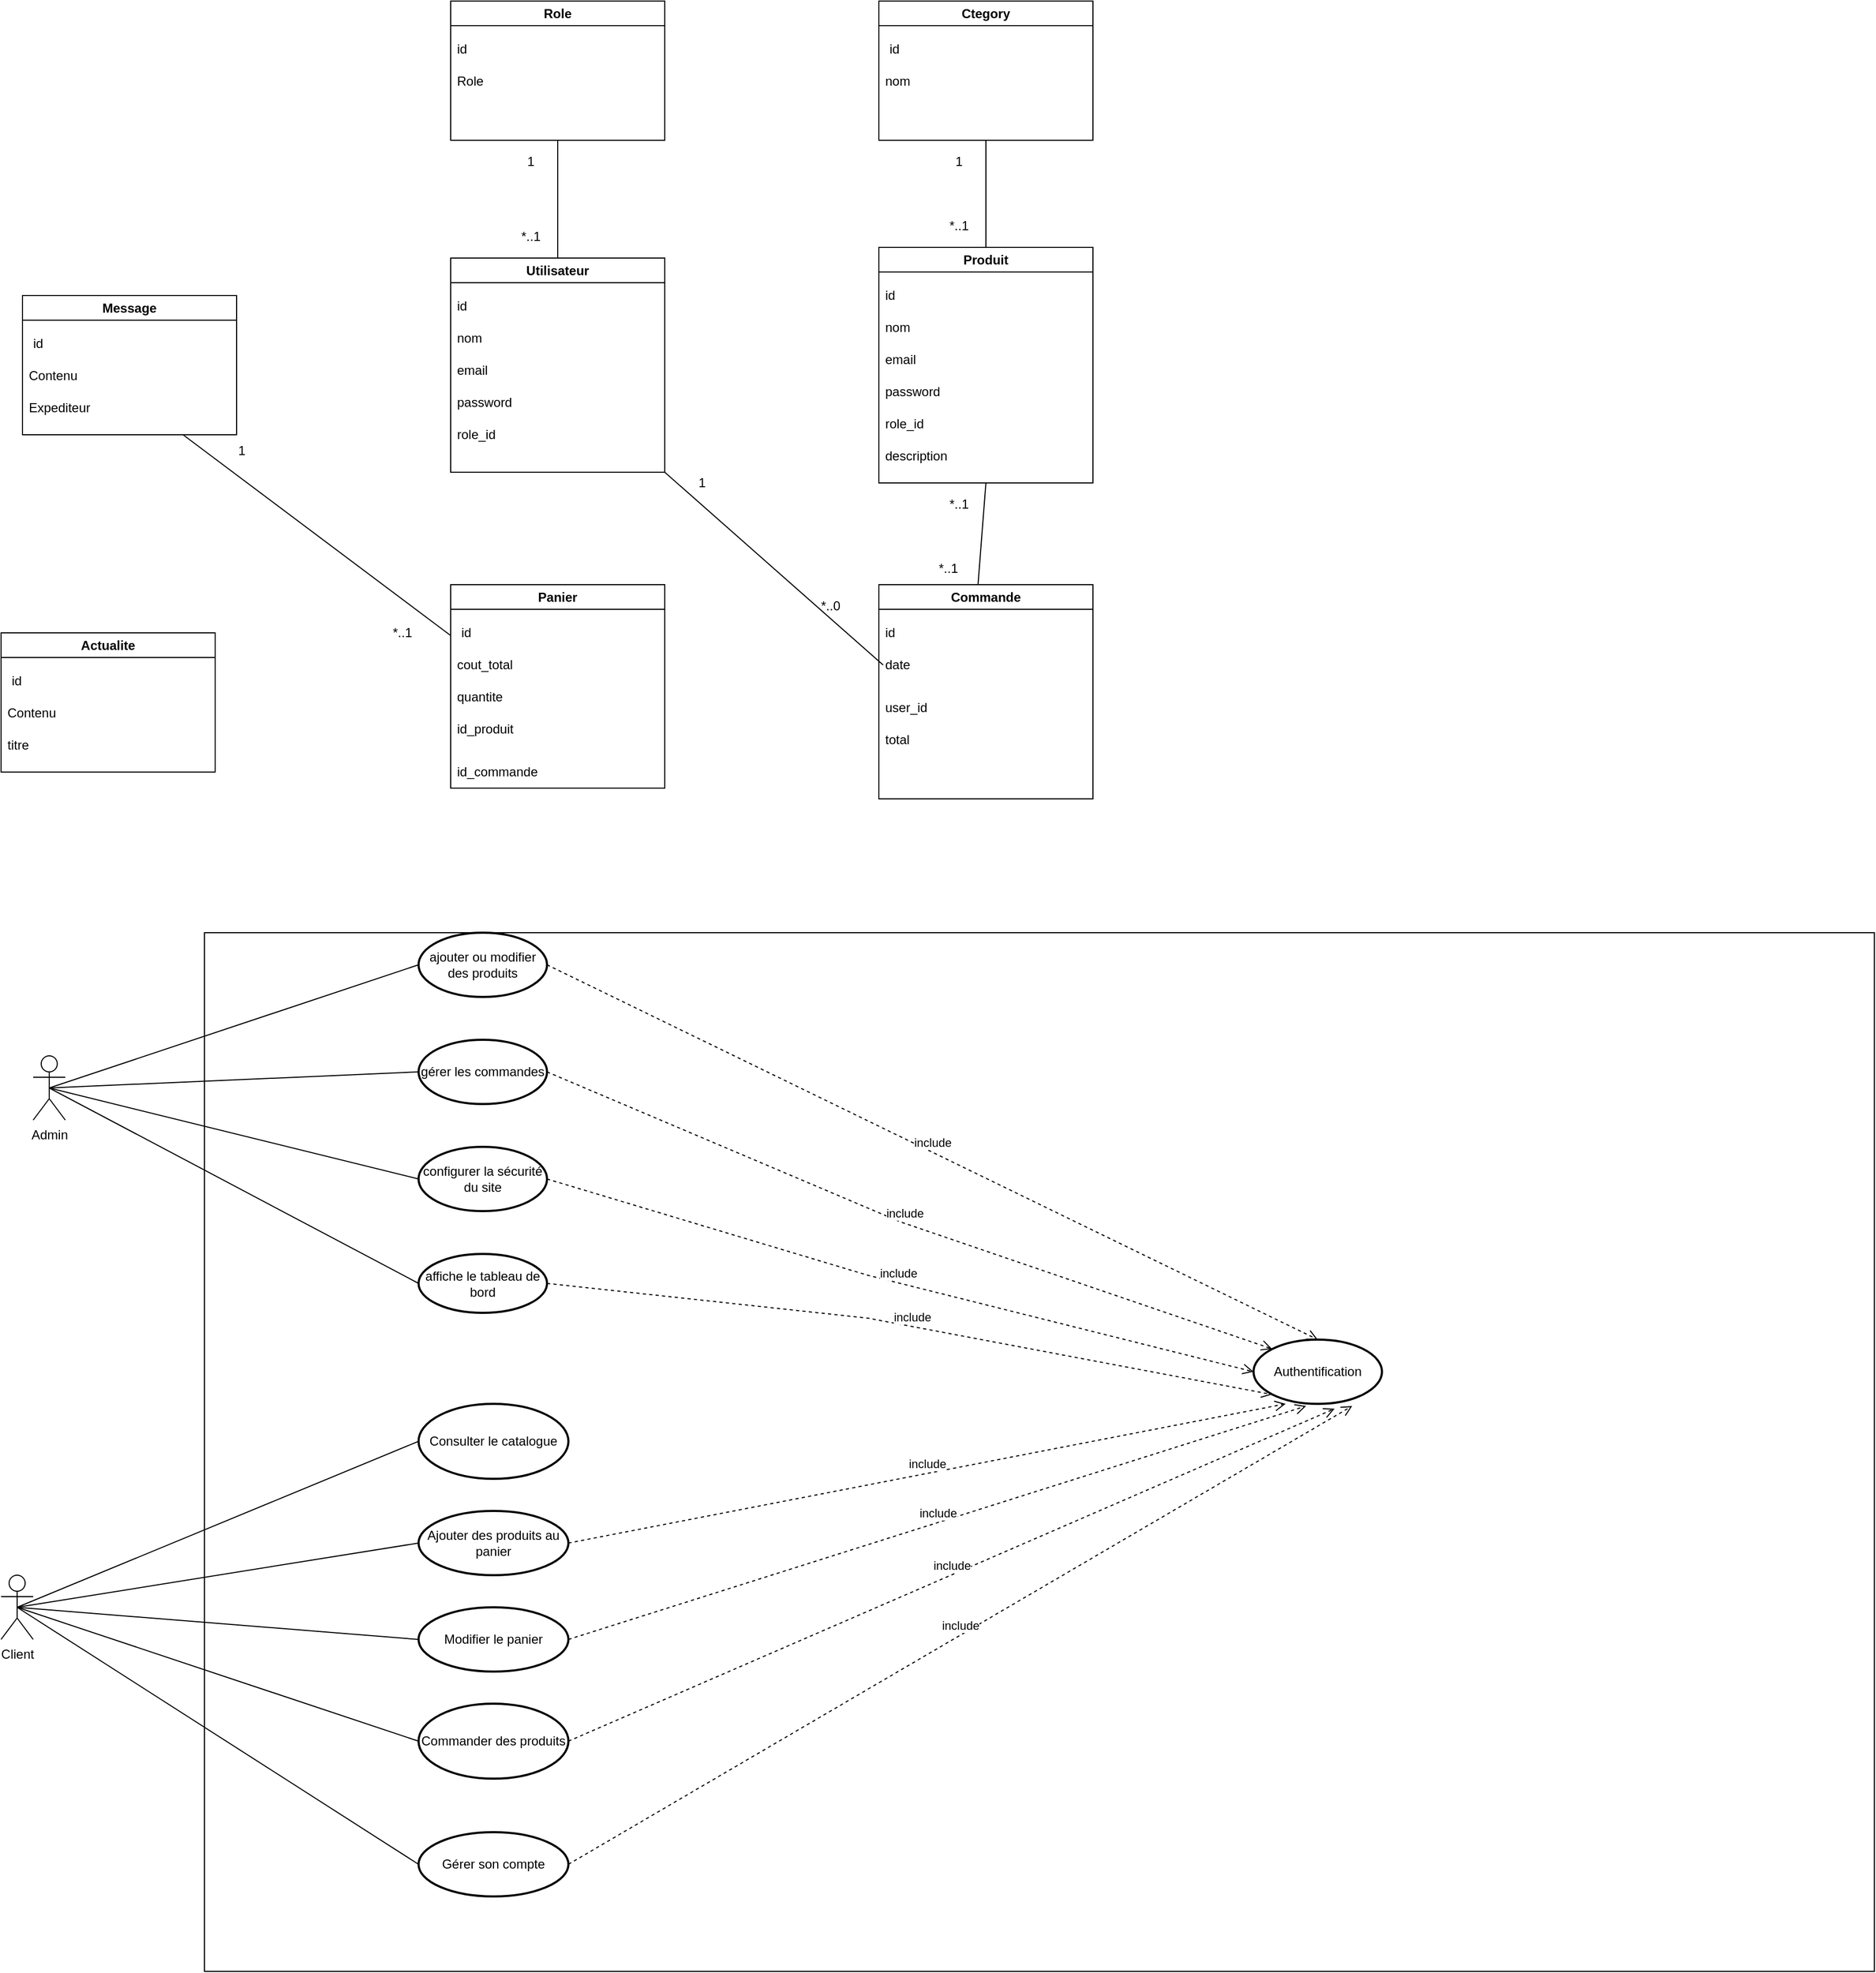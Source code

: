 <mxfile version="23.1.2" type="device">
  <diagram name="Page-1" id="w-AO2oY3xEiabaqc_aHZ">
    <mxGraphModel dx="1538" dy="631" grid="1" gridSize="10" guides="1" tooltips="1" connect="1" arrows="1" fold="1" page="1" pageScale="1" pageWidth="850" pageHeight="1100" math="0" shadow="0">
      <root>
        <mxCell id="0" />
        <mxCell id="1" parent="0" />
        <mxCell id="ox-q-ZT7i7WYUFl5W0vj-4" value="Produit" style="swimlane;whiteSpace=wrap;html=1;" parent="1" vertex="1">
          <mxGeometry x="840" y="230" width="200" height="220" as="geometry" />
        </mxCell>
        <mxCell id="ox-q-ZT7i7WYUFl5W0vj-5" value="id&lt;br&gt;" style="text;html=1;strokeColor=none;fillColor=none;align=left;verticalAlign=middle;whiteSpace=wrap;rounded=0;" parent="ox-q-ZT7i7WYUFl5W0vj-4" vertex="1">
          <mxGeometry x="4" y="30" width="185" height="30" as="geometry" />
        </mxCell>
        <mxCell id="ox-q-ZT7i7WYUFl5W0vj-6" value="nom" style="text;html=1;strokeColor=none;fillColor=none;align=left;verticalAlign=middle;whiteSpace=wrap;rounded=0;" parent="ox-q-ZT7i7WYUFl5W0vj-4" vertex="1">
          <mxGeometry x="4" y="60" width="185" height="30" as="geometry" />
        </mxCell>
        <mxCell id="ox-q-ZT7i7WYUFl5W0vj-7" value="email" style="text;html=1;strokeColor=none;fillColor=none;align=left;verticalAlign=middle;whiteSpace=wrap;rounded=0;" parent="ox-q-ZT7i7WYUFl5W0vj-4" vertex="1">
          <mxGeometry x="4" y="90" width="185" height="30" as="geometry" />
        </mxCell>
        <mxCell id="ox-q-ZT7i7WYUFl5W0vj-8" value="password" style="text;html=1;strokeColor=none;fillColor=none;align=left;verticalAlign=middle;whiteSpace=wrap;rounded=0;" parent="ox-q-ZT7i7WYUFl5W0vj-4" vertex="1">
          <mxGeometry x="4" y="120" width="185" height="30" as="geometry" />
        </mxCell>
        <mxCell id="ox-q-ZT7i7WYUFl5W0vj-9" value="role_id" style="text;html=1;strokeColor=none;fillColor=none;align=left;verticalAlign=middle;whiteSpace=wrap;rounded=0;" parent="ox-q-ZT7i7WYUFl5W0vj-4" vertex="1">
          <mxGeometry x="4" y="150" width="185" height="30" as="geometry" />
        </mxCell>
        <mxCell id="ox-q-ZT7i7WYUFl5W0vj-57" value="description" style="text;html=1;strokeColor=none;fillColor=none;align=left;verticalAlign=middle;whiteSpace=wrap;rounded=0;" parent="ox-q-ZT7i7WYUFl5W0vj-4" vertex="1">
          <mxGeometry x="4" y="180" width="185" height="30" as="geometry" />
        </mxCell>
        <mxCell id="ox-q-ZT7i7WYUFl5W0vj-19" value="Utilisateur" style="swimlane;whiteSpace=wrap;html=1;" parent="1" vertex="1">
          <mxGeometry x="440" y="240" width="200" height="200" as="geometry" />
        </mxCell>
        <mxCell id="ox-q-ZT7i7WYUFl5W0vj-20" value="id&lt;br&gt;" style="text;html=1;strokeColor=none;fillColor=none;align=left;verticalAlign=middle;whiteSpace=wrap;rounded=0;" parent="ox-q-ZT7i7WYUFl5W0vj-19" vertex="1">
          <mxGeometry x="4" y="30" width="185" height="30" as="geometry" />
        </mxCell>
        <mxCell id="ox-q-ZT7i7WYUFl5W0vj-21" value="nom" style="text;html=1;strokeColor=none;fillColor=none;align=left;verticalAlign=middle;whiteSpace=wrap;rounded=0;" parent="ox-q-ZT7i7WYUFl5W0vj-19" vertex="1">
          <mxGeometry x="4" y="60" width="185" height="30" as="geometry" />
        </mxCell>
        <mxCell id="ox-q-ZT7i7WYUFl5W0vj-22" value="email" style="text;html=1;strokeColor=none;fillColor=none;align=left;verticalAlign=middle;whiteSpace=wrap;rounded=0;" parent="ox-q-ZT7i7WYUFl5W0vj-19" vertex="1">
          <mxGeometry x="4" y="90" width="185" height="30" as="geometry" />
        </mxCell>
        <mxCell id="ox-q-ZT7i7WYUFl5W0vj-23" value="password" style="text;html=1;strokeColor=none;fillColor=none;align=left;verticalAlign=middle;whiteSpace=wrap;rounded=0;" parent="ox-q-ZT7i7WYUFl5W0vj-19" vertex="1">
          <mxGeometry x="4" y="120" width="185" height="30" as="geometry" />
        </mxCell>
        <mxCell id="x1FqibOfWUKyzhzph1dA-3" value="role_id" style="text;html=1;strokeColor=none;fillColor=none;align=left;verticalAlign=middle;whiteSpace=wrap;rounded=0;" vertex="1" parent="ox-q-ZT7i7WYUFl5W0vj-19">
          <mxGeometry x="4" y="150" width="185" height="30" as="geometry" />
        </mxCell>
        <mxCell id="ox-q-ZT7i7WYUFl5W0vj-37" value="Commande" style="swimlane;whiteSpace=wrap;html=1;" parent="1" vertex="1">
          <mxGeometry x="840" y="545" width="200" height="200" as="geometry" />
        </mxCell>
        <mxCell id="ox-q-ZT7i7WYUFl5W0vj-38" value="id&lt;br&gt;" style="text;html=1;strokeColor=none;fillColor=none;align=left;verticalAlign=middle;whiteSpace=wrap;rounded=0;" parent="ox-q-ZT7i7WYUFl5W0vj-37" vertex="1">
          <mxGeometry x="4" y="30" width="185" height="30" as="geometry" />
        </mxCell>
        <mxCell id="ox-q-ZT7i7WYUFl5W0vj-39" value="date" style="text;html=1;strokeColor=none;fillColor=none;align=left;verticalAlign=middle;whiteSpace=wrap;rounded=0;" parent="ox-q-ZT7i7WYUFl5W0vj-37" vertex="1">
          <mxGeometry x="4" y="60" width="185" height="30" as="geometry" />
        </mxCell>
        <mxCell id="ox-q-ZT7i7WYUFl5W0vj-41" value="user_id" style="text;html=1;strokeColor=none;fillColor=none;align=left;verticalAlign=middle;whiteSpace=wrap;rounded=0;" parent="ox-q-ZT7i7WYUFl5W0vj-37" vertex="1">
          <mxGeometry x="4" y="100" width="185" height="30" as="geometry" />
        </mxCell>
        <mxCell id="ox-q-ZT7i7WYUFl5W0vj-58" value="total" style="text;html=1;strokeColor=none;fillColor=none;align=left;verticalAlign=middle;whiteSpace=wrap;rounded=0;" parent="ox-q-ZT7i7WYUFl5W0vj-37" vertex="1">
          <mxGeometry x="4" y="130" width="185" height="30" as="geometry" />
        </mxCell>
        <mxCell id="ox-q-ZT7i7WYUFl5W0vj-46" value="Panier" style="swimlane;whiteSpace=wrap;html=1;startSize=23;" parent="1" vertex="1">
          <mxGeometry x="440" y="545" width="200" height="190" as="geometry" />
        </mxCell>
        <mxCell id="ox-q-ZT7i7WYUFl5W0vj-47" value="id&lt;br&gt;" style="text;html=1;strokeColor=none;fillColor=none;align=left;verticalAlign=middle;whiteSpace=wrap;rounded=0;" parent="ox-q-ZT7i7WYUFl5W0vj-46" vertex="1">
          <mxGeometry x="7.5" y="30" width="185" height="30" as="geometry" />
        </mxCell>
        <mxCell id="ox-q-ZT7i7WYUFl5W0vj-48" value="cout_total" style="text;html=1;strokeColor=none;fillColor=none;align=left;verticalAlign=middle;whiteSpace=wrap;rounded=0;" parent="ox-q-ZT7i7WYUFl5W0vj-46" vertex="1">
          <mxGeometry x="4" y="60" width="185" height="30" as="geometry" />
        </mxCell>
        <mxCell id="ox-q-ZT7i7WYUFl5W0vj-49" value="quantite&amp;nbsp; &amp;nbsp;&amp;nbsp;" style="text;html=1;strokeColor=none;fillColor=none;align=left;verticalAlign=middle;whiteSpace=wrap;rounded=0;" parent="ox-q-ZT7i7WYUFl5W0vj-46" vertex="1">
          <mxGeometry x="4" y="90" width="185" height="30" as="geometry" />
        </mxCell>
        <mxCell id="ox-q-ZT7i7WYUFl5W0vj-77" value="id_produit" style="text;html=1;strokeColor=none;fillColor=none;align=left;verticalAlign=middle;whiteSpace=wrap;rounded=0;" parent="ox-q-ZT7i7WYUFl5W0vj-46" vertex="1">
          <mxGeometry x="4" y="120" width="185" height="30" as="geometry" />
        </mxCell>
        <mxCell id="ox-q-ZT7i7WYUFl5W0vj-78" value="id_commande" style="text;html=1;strokeColor=none;fillColor=none;align=left;verticalAlign=middle;whiteSpace=wrap;rounded=0;" parent="ox-q-ZT7i7WYUFl5W0vj-46" vertex="1">
          <mxGeometry x="4" y="160" width="185" height="30" as="geometry" />
        </mxCell>
        <mxCell id="ox-q-ZT7i7WYUFl5W0vj-59" value="Role" style="swimlane;whiteSpace=wrap;html=1;startSize=23;" parent="1" vertex="1">
          <mxGeometry x="440" width="200" height="130" as="geometry" />
        </mxCell>
        <mxCell id="ox-q-ZT7i7WYUFl5W0vj-60" value="id" style="text;html=1;strokeColor=none;fillColor=none;align=left;verticalAlign=middle;whiteSpace=wrap;rounded=0;" parent="ox-q-ZT7i7WYUFl5W0vj-59" vertex="1">
          <mxGeometry x="4" y="30" width="185" height="30" as="geometry" />
        </mxCell>
        <mxCell id="ox-q-ZT7i7WYUFl5W0vj-61" value="Role&amp;nbsp;" style="text;html=1;strokeColor=none;fillColor=none;align=left;verticalAlign=middle;whiteSpace=wrap;rounded=0;" parent="ox-q-ZT7i7WYUFl5W0vj-59" vertex="1">
          <mxGeometry x="4" y="60" width="185" height="30" as="geometry" />
        </mxCell>
        <mxCell id="ox-q-ZT7i7WYUFl5W0vj-80" value="*..1" style="text;html=1;strokeColor=none;fillColor=none;align=center;verticalAlign=middle;whiteSpace=wrap;rounded=0;" parent="1" vertex="1">
          <mxGeometry x="500" y="210" width="30" height="20" as="geometry" />
        </mxCell>
        <mxCell id="ox-q-ZT7i7WYUFl5W0vj-82" value="1" style="text;html=1;strokeColor=none;fillColor=none;align=center;verticalAlign=middle;whiteSpace=wrap;rounded=0;" parent="1" vertex="1">
          <mxGeometry x="500" y="140" width="30" height="20" as="geometry" />
        </mxCell>
        <mxCell id="ox-q-ZT7i7WYUFl5W0vj-89" value="Admin" style="shape=umlActor;verticalLabelPosition=bottom;verticalAlign=top;html=1;outlineConnect=0;" parent="1" vertex="1">
          <mxGeometry x="50" y="985" width="30" height="60" as="geometry" />
        </mxCell>
        <mxCell id="ox-q-ZT7i7WYUFl5W0vj-90" value="Client" style="shape=umlActor;verticalLabelPosition=bottom;verticalAlign=top;html=1;outlineConnect=0;" parent="1" vertex="1">
          <mxGeometry x="20" y="1470" width="30" height="60" as="geometry" />
        </mxCell>
        <mxCell id="ox-q-ZT7i7WYUFl5W0vj-94" value="" style="rounded=0;whiteSpace=wrap;html=1;" parent="1" vertex="1">
          <mxGeometry x="210" y="870" width="1560" height="970" as="geometry" />
        </mxCell>
        <mxCell id="ox-q-ZT7i7WYUFl5W0vj-96" value="Consulter le catalogue" style="strokeWidth=2;html=1;shape=mxgraph.flowchart.start_1;whiteSpace=wrap;" parent="1" vertex="1">
          <mxGeometry x="410" y="1310" width="140" height="70" as="geometry" />
        </mxCell>
        <mxCell id="ox-q-ZT7i7WYUFl5W0vj-97" value="Ajouter des produits au panier" style="strokeWidth=2;html=1;shape=mxgraph.flowchart.start_1;whiteSpace=wrap;" parent="1" vertex="1">
          <mxGeometry x="410" y="1410" width="140" height="60" as="geometry" />
        </mxCell>
        <mxCell id="ox-q-ZT7i7WYUFl5W0vj-98" value="Modifier le panier" style="strokeWidth=2;html=1;shape=mxgraph.flowchart.start_1;whiteSpace=wrap;" parent="1" vertex="1">
          <mxGeometry x="410" y="1500" width="140" height="60" as="geometry" />
        </mxCell>
        <mxCell id="ox-q-ZT7i7WYUFl5W0vj-99" value="Commander des produits" style="strokeWidth=2;html=1;shape=mxgraph.flowchart.start_1;whiteSpace=wrap;" parent="1" vertex="1">
          <mxGeometry x="410" y="1590" width="140" height="70" as="geometry" />
        </mxCell>
        <mxCell id="ox-q-ZT7i7WYUFl5W0vj-100" value="Gérer son compte" style="strokeWidth=2;html=1;shape=mxgraph.flowchart.start_1;whiteSpace=wrap;" parent="1" vertex="1">
          <mxGeometry x="410" y="1710" width="140" height="60" as="geometry" />
        </mxCell>
        <mxCell id="ox-q-ZT7i7WYUFl5W0vj-103" value="" style="endArrow=none;html=1;rounded=0;exitX=0.5;exitY=0.5;exitDx=0;exitDy=0;exitPerimeter=0;entryX=0;entryY=0.5;entryDx=0;entryDy=0;entryPerimeter=0;" parent="1" source="ox-q-ZT7i7WYUFl5W0vj-89" target="ox-q-ZT7i7WYUFl5W0vj-106" edge="1">
          <mxGeometry width="50" height="50" relative="1" as="geometry">
            <mxPoint x="480" y="1170" as="sourcePoint" />
            <mxPoint x="220" y="1015" as="targetPoint" />
          </mxGeometry>
        </mxCell>
        <mxCell id="ox-q-ZT7i7WYUFl5W0vj-105" value="affiche le tableau de bord" style="strokeWidth=2;html=1;shape=mxgraph.flowchart.start_1;whiteSpace=wrap;" parent="1" vertex="1">
          <mxGeometry x="410" y="1170" width="120" height="55" as="geometry" />
        </mxCell>
        <mxCell id="ox-q-ZT7i7WYUFl5W0vj-106" value="ajouter ou modifier des produits" style="strokeWidth=2;html=1;shape=mxgraph.flowchart.start_1;whiteSpace=wrap;" parent="1" vertex="1">
          <mxGeometry x="410" y="870" width="120" height="60" as="geometry" />
        </mxCell>
        <mxCell id="ox-q-ZT7i7WYUFl5W0vj-107" value="gérer les commandes" style="strokeWidth=2;html=1;shape=mxgraph.flowchart.start_1;whiteSpace=wrap;" parent="1" vertex="1">
          <mxGeometry x="410" y="970" width="120" height="60" as="geometry" />
        </mxCell>
        <mxCell id="ox-q-ZT7i7WYUFl5W0vj-108" value="configurer la sécurité du site" style="strokeWidth=2;html=1;shape=mxgraph.flowchart.start_1;whiteSpace=wrap;" parent="1" vertex="1">
          <mxGeometry x="410" y="1070" width="120" height="60" as="geometry" />
        </mxCell>
        <mxCell id="ox-q-ZT7i7WYUFl5W0vj-110" value="" style="endArrow=none;html=1;rounded=0;entryX=0;entryY=0.5;entryDx=0;entryDy=0;entryPerimeter=0;exitX=0.5;exitY=0.5;exitDx=0;exitDy=0;exitPerimeter=0;" parent="1" source="ox-q-ZT7i7WYUFl5W0vj-90" target="ox-q-ZT7i7WYUFl5W0vj-96" edge="1">
          <mxGeometry width="50" height="50" relative="1" as="geometry">
            <mxPoint x="90" y="1240" as="sourcePoint" />
            <mxPoint x="250" y="1399.5" as="targetPoint" />
          </mxGeometry>
        </mxCell>
        <mxCell id="ox-q-ZT7i7WYUFl5W0vj-111" value="" style="endArrow=none;html=1;rounded=0;entryX=0;entryY=0.5;entryDx=0;entryDy=0;entryPerimeter=0;exitX=0.5;exitY=0.5;exitDx=0;exitDy=0;exitPerimeter=0;" parent="1" source="ox-q-ZT7i7WYUFl5W0vj-90" target="ox-q-ZT7i7WYUFl5W0vj-97" edge="1">
          <mxGeometry width="50" height="50" relative="1" as="geometry">
            <mxPoint x="90" y="1250" as="sourcePoint" />
            <mxPoint x="260" y="1295" as="targetPoint" />
          </mxGeometry>
        </mxCell>
        <mxCell id="ox-q-ZT7i7WYUFl5W0vj-112" value="" style="endArrow=none;html=1;rounded=0;entryX=0;entryY=0.5;entryDx=0;entryDy=0;entryPerimeter=0;exitX=0.5;exitY=0.5;exitDx=0;exitDy=0;exitPerimeter=0;" parent="1" source="ox-q-ZT7i7WYUFl5W0vj-90" target="ox-q-ZT7i7WYUFl5W0vj-98" edge="1">
          <mxGeometry width="50" height="50" relative="1" as="geometry">
            <mxPoint x="90" y="1260" as="sourcePoint" />
            <mxPoint x="260" y="1355" as="targetPoint" />
          </mxGeometry>
        </mxCell>
        <mxCell id="ox-q-ZT7i7WYUFl5W0vj-113" value="" style="endArrow=none;html=1;rounded=0;entryX=0;entryY=0.5;entryDx=0;entryDy=0;entryPerimeter=0;exitX=0.5;exitY=0.5;exitDx=0;exitDy=0;exitPerimeter=0;" parent="1" source="ox-q-ZT7i7WYUFl5W0vj-90" target="ox-q-ZT7i7WYUFl5W0vj-99" edge="1">
          <mxGeometry width="50" height="50" relative="1" as="geometry">
            <mxPoint x="90" y="1270" as="sourcePoint" />
            <mxPoint x="260" y="1415" as="targetPoint" />
          </mxGeometry>
        </mxCell>
        <mxCell id="ox-q-ZT7i7WYUFl5W0vj-114" value="" style="endArrow=none;html=1;rounded=0;entryX=0;entryY=0.5;entryDx=0;entryDy=0;entryPerimeter=0;exitX=0.5;exitY=0.5;exitDx=0;exitDy=0;exitPerimeter=0;" parent="1" source="ox-q-ZT7i7WYUFl5W0vj-90" target="ox-q-ZT7i7WYUFl5W0vj-100" edge="1">
          <mxGeometry width="50" height="50" relative="1" as="geometry">
            <mxPoint x="90" y="1280" as="sourcePoint" />
            <mxPoint x="270" y="1425" as="targetPoint" />
          </mxGeometry>
        </mxCell>
        <mxCell id="ox-q-ZT7i7WYUFl5W0vj-122" value="Authentification" style="strokeWidth=2;html=1;shape=mxgraph.flowchart.start_1;whiteSpace=wrap;" parent="1" vertex="1">
          <mxGeometry x="1190" y="1250" width="120" height="60" as="geometry" />
        </mxCell>
        <mxCell id="ox-q-ZT7i7WYUFl5W0vj-123" value="" style="endArrow=none;html=1;rounded=0;exitX=0.5;exitY=0.5;exitDx=0;exitDy=0;exitPerimeter=0;entryX=0;entryY=0.5;entryDx=0;entryDy=0;entryPerimeter=0;" parent="1" source="ox-q-ZT7i7WYUFl5W0vj-89" target="ox-q-ZT7i7WYUFl5W0vj-107" edge="1">
          <mxGeometry width="50" height="50" relative="1" as="geometry">
            <mxPoint x="75" y="1025" as="sourcePoint" />
            <mxPoint x="280" y="930" as="targetPoint" />
          </mxGeometry>
        </mxCell>
        <mxCell id="ox-q-ZT7i7WYUFl5W0vj-124" value="" style="endArrow=none;html=1;rounded=0;exitX=0.5;exitY=0.5;exitDx=0;exitDy=0;exitPerimeter=0;entryX=0;entryY=0.5;entryDx=0;entryDy=0;entryPerimeter=0;" parent="1" source="ox-q-ZT7i7WYUFl5W0vj-89" target="ox-q-ZT7i7WYUFl5W0vj-108" edge="1">
          <mxGeometry width="50" height="50" relative="1" as="geometry">
            <mxPoint x="75" y="1025" as="sourcePoint" />
            <mxPoint x="280" y="990" as="targetPoint" />
          </mxGeometry>
        </mxCell>
        <mxCell id="ox-q-ZT7i7WYUFl5W0vj-125" value="" style="endArrow=none;html=1;rounded=0;exitX=0.5;exitY=0.5;exitDx=0;exitDy=0;exitPerimeter=0;entryX=0;entryY=0.5;entryDx=0;entryDy=0;entryPerimeter=0;" parent="1" source="ox-q-ZT7i7WYUFl5W0vj-89" target="ox-q-ZT7i7WYUFl5W0vj-105" edge="1">
          <mxGeometry width="50" height="50" relative="1" as="geometry">
            <mxPoint x="75" y="1025" as="sourcePoint" />
            <mxPoint x="280" y="1060" as="targetPoint" />
          </mxGeometry>
        </mxCell>
        <mxCell id="ox-q-ZT7i7WYUFl5W0vj-127" value="include" style="html=1;verticalAlign=bottom;endArrow=open;dashed=1;endSize=8;curved=0;rounded=0;exitX=1;exitY=0.5;exitDx=0;exitDy=0;exitPerimeter=0;entryX=0.5;entryY=0;entryDx=0;entryDy=0;entryPerimeter=0;" parent="1" source="ox-q-ZT7i7WYUFl5W0vj-106" target="ox-q-ZT7i7WYUFl5W0vj-122" edge="1">
          <mxGeometry relative="1" as="geometry">
            <mxPoint x="1000" y="1280" as="sourcePoint" />
            <mxPoint x="920" y="1280" as="targetPoint" />
          </mxGeometry>
        </mxCell>
        <mxCell id="ox-q-ZT7i7WYUFl5W0vj-128" value="include" style="html=1;verticalAlign=bottom;endArrow=open;dashed=1;endSize=8;curved=0;rounded=0;exitX=1;exitY=0.5;exitDx=0;exitDy=0;exitPerimeter=0;entryX=0.145;entryY=0.145;entryDx=0;entryDy=0;entryPerimeter=0;" parent="1" source="ox-q-ZT7i7WYUFl5W0vj-107" target="ox-q-ZT7i7WYUFl5W0vj-122" edge="1">
          <mxGeometry relative="1" as="geometry">
            <mxPoint x="540" y="910" as="sourcePoint" />
            <mxPoint x="1100" y="1290" as="targetPoint" />
            <Array as="points">
              <mxPoint x="860" y="1140" />
            </Array>
          </mxGeometry>
        </mxCell>
        <mxCell id="ox-q-ZT7i7WYUFl5W0vj-130" value="include" style="html=1;verticalAlign=bottom;endArrow=open;dashed=1;endSize=8;curved=0;rounded=0;exitX=1;exitY=0.5;exitDx=0;exitDy=0;exitPerimeter=0;entryX=0;entryY=0.5;entryDx=0;entryDy=0;entryPerimeter=0;" parent="1" source="ox-q-ZT7i7WYUFl5W0vj-108" target="ox-q-ZT7i7WYUFl5W0vj-122" edge="1">
          <mxGeometry relative="1" as="geometry">
            <mxPoint x="550" y="1020" as="sourcePoint" />
            <mxPoint x="1127" y="1321" as="targetPoint" />
            <Array as="points">
              <mxPoint x="830" y="1190" />
            </Array>
          </mxGeometry>
        </mxCell>
        <mxCell id="ox-q-ZT7i7WYUFl5W0vj-131" value="include" style="html=1;verticalAlign=bottom;endArrow=open;dashed=1;endSize=8;curved=0;rounded=0;exitX=1;exitY=0.5;exitDx=0;exitDy=0;exitPerimeter=0;entryX=0.145;entryY=0.855;entryDx=0;entryDy=0;entryPerimeter=0;" parent="1" source="ox-q-ZT7i7WYUFl5W0vj-105" target="ox-q-ZT7i7WYUFl5W0vj-122" edge="1">
          <mxGeometry relative="1" as="geometry">
            <mxPoint x="560" y="1030" as="sourcePoint" />
            <mxPoint x="1137" y="1331" as="targetPoint" />
            <Array as="points">
              <mxPoint x="830" y="1230" />
            </Array>
          </mxGeometry>
        </mxCell>
        <mxCell id="ox-q-ZT7i7WYUFl5W0vj-133" value="include" style="html=1;verticalAlign=bottom;endArrow=open;dashed=1;endSize=8;curved=0;rounded=0;exitX=1;exitY=0.5;exitDx=0;exitDy=0;exitPerimeter=0;entryX=0.25;entryY=1;entryDx=0;entryDy=0;entryPerimeter=0;" parent="1" source="ox-q-ZT7i7WYUFl5W0vj-97" target="ox-q-ZT7i7WYUFl5W0vj-122" edge="1">
          <mxGeometry relative="1" as="geometry">
            <mxPoint x="560" y="1355" as="sourcePoint" />
            <mxPoint x="1120" y="1310" as="targetPoint" />
          </mxGeometry>
        </mxCell>
        <mxCell id="ox-q-ZT7i7WYUFl5W0vj-134" value="include" style="html=1;verticalAlign=bottom;endArrow=open;dashed=1;endSize=8;curved=0;rounded=0;exitX=1;exitY=0.5;exitDx=0;exitDy=0;exitPerimeter=0;entryX=0.409;entryY=1.034;entryDx=0;entryDy=0;entryPerimeter=0;" parent="1" source="ox-q-ZT7i7WYUFl5W0vj-98" target="ox-q-ZT7i7WYUFl5W0vj-122" edge="1">
          <mxGeometry relative="1" as="geometry">
            <mxPoint x="560" y="1450" as="sourcePoint" />
            <mxPoint x="1152" y="1318" as="targetPoint" />
          </mxGeometry>
        </mxCell>
        <mxCell id="ox-q-ZT7i7WYUFl5W0vj-135" value="include" style="html=1;verticalAlign=bottom;endArrow=open;dashed=1;endSize=8;curved=0;rounded=0;exitX=1;exitY=0.5;exitDx=0;exitDy=0;exitPerimeter=0;entryX=0.631;entryY=1.076;entryDx=0;entryDy=0;entryPerimeter=0;" parent="1" source="ox-q-ZT7i7WYUFl5W0vj-99" target="ox-q-ZT7i7WYUFl5W0vj-122" edge="1">
          <mxGeometry relative="1" as="geometry">
            <mxPoint x="560" y="1540" as="sourcePoint" />
            <mxPoint x="1162" y="1328" as="targetPoint" />
          </mxGeometry>
        </mxCell>
        <mxCell id="ox-q-ZT7i7WYUFl5W0vj-136" value="include" style="html=1;verticalAlign=bottom;endArrow=open;dashed=1;endSize=8;curved=0;rounded=0;exitX=1;exitY=0.5;exitDx=0;exitDy=0;exitPerimeter=0;entryX=0.768;entryY=1.034;entryDx=0;entryDy=0;entryPerimeter=0;" parent="1" source="ox-q-ZT7i7WYUFl5W0vj-100" target="ox-q-ZT7i7WYUFl5W0vj-122" edge="1">
          <mxGeometry relative="1" as="geometry">
            <mxPoint x="560" y="1635" as="sourcePoint" />
            <mxPoint x="1185" y="1325" as="targetPoint" />
          </mxGeometry>
        </mxCell>
        <mxCell id="x1FqibOfWUKyzhzph1dA-8" value="Ctegory" style="swimlane;whiteSpace=wrap;html=1;startSize=23;" vertex="1" parent="1">
          <mxGeometry x="840" width="200" height="130" as="geometry" />
        </mxCell>
        <mxCell id="x1FqibOfWUKyzhzph1dA-9" value="id&lt;br&gt;" style="text;html=1;strokeColor=none;fillColor=none;align=left;verticalAlign=middle;whiteSpace=wrap;rounded=0;" vertex="1" parent="x1FqibOfWUKyzhzph1dA-8">
          <mxGeometry x="7.5" y="30" width="185" height="30" as="geometry" />
        </mxCell>
        <mxCell id="x1FqibOfWUKyzhzph1dA-10" value="nom" style="text;html=1;strokeColor=none;fillColor=none;align=left;verticalAlign=middle;whiteSpace=wrap;rounded=0;" vertex="1" parent="x1FqibOfWUKyzhzph1dA-8">
          <mxGeometry x="4" y="60" width="185" height="30" as="geometry" />
        </mxCell>
        <mxCell id="x1FqibOfWUKyzhzph1dA-14" value="Message" style="swimlane;whiteSpace=wrap;html=1;startSize=23;" vertex="1" parent="1">
          <mxGeometry x="40" y="275" width="200" height="130" as="geometry" />
        </mxCell>
        <mxCell id="x1FqibOfWUKyzhzph1dA-15" value="id&lt;br&gt;" style="text;html=1;strokeColor=none;fillColor=none;align=left;verticalAlign=middle;whiteSpace=wrap;rounded=0;" vertex="1" parent="x1FqibOfWUKyzhzph1dA-14">
          <mxGeometry x="7.5" y="30" width="185" height="30" as="geometry" />
        </mxCell>
        <mxCell id="x1FqibOfWUKyzhzph1dA-16" value="Contenu" style="text;html=1;strokeColor=none;fillColor=none;align=left;verticalAlign=middle;whiteSpace=wrap;rounded=0;" vertex="1" parent="x1FqibOfWUKyzhzph1dA-14">
          <mxGeometry x="4" y="60" width="185" height="30" as="geometry" />
        </mxCell>
        <mxCell id="x1FqibOfWUKyzhzph1dA-17" value="Expediteur" style="text;html=1;strokeColor=none;fillColor=none;align=left;verticalAlign=middle;whiteSpace=wrap;rounded=0;" vertex="1" parent="x1FqibOfWUKyzhzph1dA-14">
          <mxGeometry x="4" y="90" width="185" height="30" as="geometry" />
        </mxCell>
        <mxCell id="x1FqibOfWUKyzhzph1dA-20" value="Actualite" style="swimlane;whiteSpace=wrap;html=1;startSize=23;" vertex="1" parent="1">
          <mxGeometry x="20" y="590" width="200" height="130" as="geometry" />
        </mxCell>
        <mxCell id="x1FqibOfWUKyzhzph1dA-21" value="id&lt;br&gt;" style="text;html=1;strokeColor=none;fillColor=none;align=left;verticalAlign=middle;whiteSpace=wrap;rounded=0;" vertex="1" parent="x1FqibOfWUKyzhzph1dA-20">
          <mxGeometry x="7.5" y="30" width="185" height="30" as="geometry" />
        </mxCell>
        <mxCell id="x1FqibOfWUKyzhzph1dA-22" value="Contenu" style="text;html=1;strokeColor=none;fillColor=none;align=left;verticalAlign=middle;whiteSpace=wrap;rounded=0;" vertex="1" parent="x1FqibOfWUKyzhzph1dA-20">
          <mxGeometry x="4" y="60" width="185" height="30" as="geometry" />
        </mxCell>
        <mxCell id="x1FqibOfWUKyzhzph1dA-24" value="titre" style="text;html=1;strokeColor=none;fillColor=none;align=left;verticalAlign=middle;whiteSpace=wrap;rounded=0;" vertex="1" parent="x1FqibOfWUKyzhzph1dA-20">
          <mxGeometry x="4" y="90" width="185" height="30" as="geometry" />
        </mxCell>
        <mxCell id="x1FqibOfWUKyzhzph1dA-25" value="" style="endArrow=none;html=1;rounded=0;entryX=0.5;entryY=1;entryDx=0;entryDy=0;exitX=0.5;exitY=0;exitDx=0;exitDy=0;" edge="1" parent="1" source="ox-q-ZT7i7WYUFl5W0vj-19" target="ox-q-ZT7i7WYUFl5W0vj-59">
          <mxGeometry width="50" height="50" relative="1" as="geometry">
            <mxPoint x="420" y="280" as="sourcePoint" />
            <mxPoint x="470" y="230" as="targetPoint" />
          </mxGeometry>
        </mxCell>
        <mxCell id="x1FqibOfWUKyzhzph1dA-26" value="" style="endArrow=none;html=1;rounded=0;entryX=0;entryY=0.5;entryDx=0;entryDy=0;exitX=1;exitY=1;exitDx=0;exitDy=0;" edge="1" parent="1" source="ox-q-ZT7i7WYUFl5W0vj-19" target="ox-q-ZT7i7WYUFl5W0vj-39">
          <mxGeometry width="50" height="50" relative="1" as="geometry">
            <mxPoint x="550" y="250" as="sourcePoint" />
            <mxPoint x="550" y="170" as="targetPoint" />
          </mxGeometry>
        </mxCell>
        <mxCell id="x1FqibOfWUKyzhzph1dA-27" value="" style="endArrow=none;html=1;rounded=0;entryX=0.5;entryY=1;entryDx=0;entryDy=0;exitX=0.5;exitY=0;exitDx=0;exitDy=0;" edge="1" parent="1" source="ox-q-ZT7i7WYUFl5W0vj-4" target="x1FqibOfWUKyzhzph1dA-8">
          <mxGeometry width="50" height="50" relative="1" as="geometry">
            <mxPoint x="550" y="250" as="sourcePoint" />
            <mxPoint x="550" y="170" as="targetPoint" />
          </mxGeometry>
        </mxCell>
        <mxCell id="x1FqibOfWUKyzhzph1dA-28" value="1" style="text;html=1;strokeColor=none;fillColor=none;align=center;verticalAlign=middle;whiteSpace=wrap;rounded=0;" vertex="1" parent="1">
          <mxGeometry x="900" y="140" width="30" height="20" as="geometry" />
        </mxCell>
        <mxCell id="x1FqibOfWUKyzhzph1dA-29" value="*..1" style="text;html=1;strokeColor=none;fillColor=none;align=center;verticalAlign=middle;whiteSpace=wrap;rounded=0;" vertex="1" parent="1">
          <mxGeometry x="900" y="200" width="30" height="20" as="geometry" />
        </mxCell>
        <mxCell id="x1FqibOfWUKyzhzph1dA-31" value="1" style="text;html=1;strokeColor=none;fillColor=none;align=center;verticalAlign=middle;whiteSpace=wrap;rounded=0;" vertex="1" parent="1">
          <mxGeometry x="660" y="440" width="30" height="20" as="geometry" />
        </mxCell>
        <mxCell id="x1FqibOfWUKyzhzph1dA-32" value="*..0" style="text;html=1;strokeColor=none;fillColor=none;align=center;verticalAlign=middle;whiteSpace=wrap;rounded=0;" vertex="1" parent="1">
          <mxGeometry x="780" y="555" width="30" height="20" as="geometry" />
        </mxCell>
        <mxCell id="x1FqibOfWUKyzhzph1dA-33" value="" style="endArrow=none;html=1;rounded=0;exitX=0.5;exitY=1;exitDx=0;exitDy=0;entryX=0.463;entryY=0.002;entryDx=0;entryDy=0;entryPerimeter=0;" edge="1" parent="1" source="ox-q-ZT7i7WYUFl5W0vj-4" target="ox-q-ZT7i7WYUFl5W0vj-37">
          <mxGeometry width="50" height="50" relative="1" as="geometry">
            <mxPoint x="950" y="240" as="sourcePoint" />
            <mxPoint x="950" y="140" as="targetPoint" />
          </mxGeometry>
        </mxCell>
        <mxCell id="x1FqibOfWUKyzhzph1dA-34" value="*..1" style="text;html=1;strokeColor=none;fillColor=none;align=center;verticalAlign=middle;whiteSpace=wrap;rounded=0;" vertex="1" parent="1">
          <mxGeometry x="890" y="520" width="30" height="20" as="geometry" />
        </mxCell>
        <mxCell id="x1FqibOfWUKyzhzph1dA-35" value="*..1" style="text;html=1;strokeColor=none;fillColor=none;align=center;verticalAlign=middle;whiteSpace=wrap;rounded=0;" vertex="1" parent="1">
          <mxGeometry x="900" y="460" width="30" height="20" as="geometry" />
        </mxCell>
        <mxCell id="x1FqibOfWUKyzhzph1dA-36" value="" style="endArrow=none;html=1;rounded=0;entryX=0;entryY=0.25;entryDx=0;entryDy=0;exitX=0.75;exitY=1;exitDx=0;exitDy=0;" edge="1" parent="1" source="x1FqibOfWUKyzhzph1dA-14" target="ox-q-ZT7i7WYUFl5W0vj-46">
          <mxGeometry width="50" height="50" relative="1" as="geometry">
            <mxPoint x="236" y="405" as="sourcePoint" />
            <mxPoint x="440" y="585" as="targetPoint" />
          </mxGeometry>
        </mxCell>
        <mxCell id="x1FqibOfWUKyzhzph1dA-37" value="1" style="text;html=1;strokeColor=none;fillColor=none;align=center;verticalAlign=middle;whiteSpace=wrap;rounded=0;" vertex="1" parent="1">
          <mxGeometry x="230" y="410" width="30" height="20" as="geometry" />
        </mxCell>
        <mxCell id="x1FqibOfWUKyzhzph1dA-38" value="*..1" style="text;html=1;strokeColor=none;fillColor=none;align=center;verticalAlign=middle;whiteSpace=wrap;rounded=0;" vertex="1" parent="1">
          <mxGeometry x="380" y="580" width="30" height="20" as="geometry" />
        </mxCell>
      </root>
    </mxGraphModel>
  </diagram>
</mxfile>
